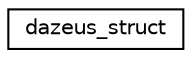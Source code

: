 digraph G
{
  edge [fontname="Helvetica",fontsize="10",labelfontname="Helvetica",labelfontsize="10"];
  node [fontname="Helvetica",fontsize="10",shape=record];
  rankdir=LR;
  Node1 [label="dazeus_struct",height=0.2,width=0.4,color="black", fillcolor="white", style="filled",URL="$structdazeus__struct.html"];
}
